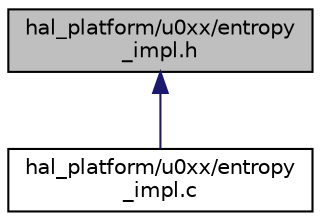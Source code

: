 digraph "hal_platform/u0xx/entropy_impl.h"
{
 // INTERACTIVE_SVG=YES
 // LATEX_PDF_SIZE
  bgcolor="transparent";
  edge [fontname="Helvetica",fontsize="10",labelfontname="Helvetica",labelfontsize="10"];
  node [fontname="Helvetica",fontsize="10",shape=record];
  Node1 [label="hal_platform/u0xx/entropy\l_impl.h",height=0.2,width=0.4,color="black", fillcolor="grey75", style="filled", fontcolor="black",tooltip="STM32F4xx Entropy Implementation Notes."];
  Node1 -> Node2 [dir="back",color="midnightblue",fontsize="10",style="solid",fontname="Helvetica"];
  Node2 [label="hal_platform/u0xx/entropy\l_impl.c",height=0.2,width=0.4,color="black",URL="$u0xx_2entropy__impl_8c.html",tooltip=" "];
}
